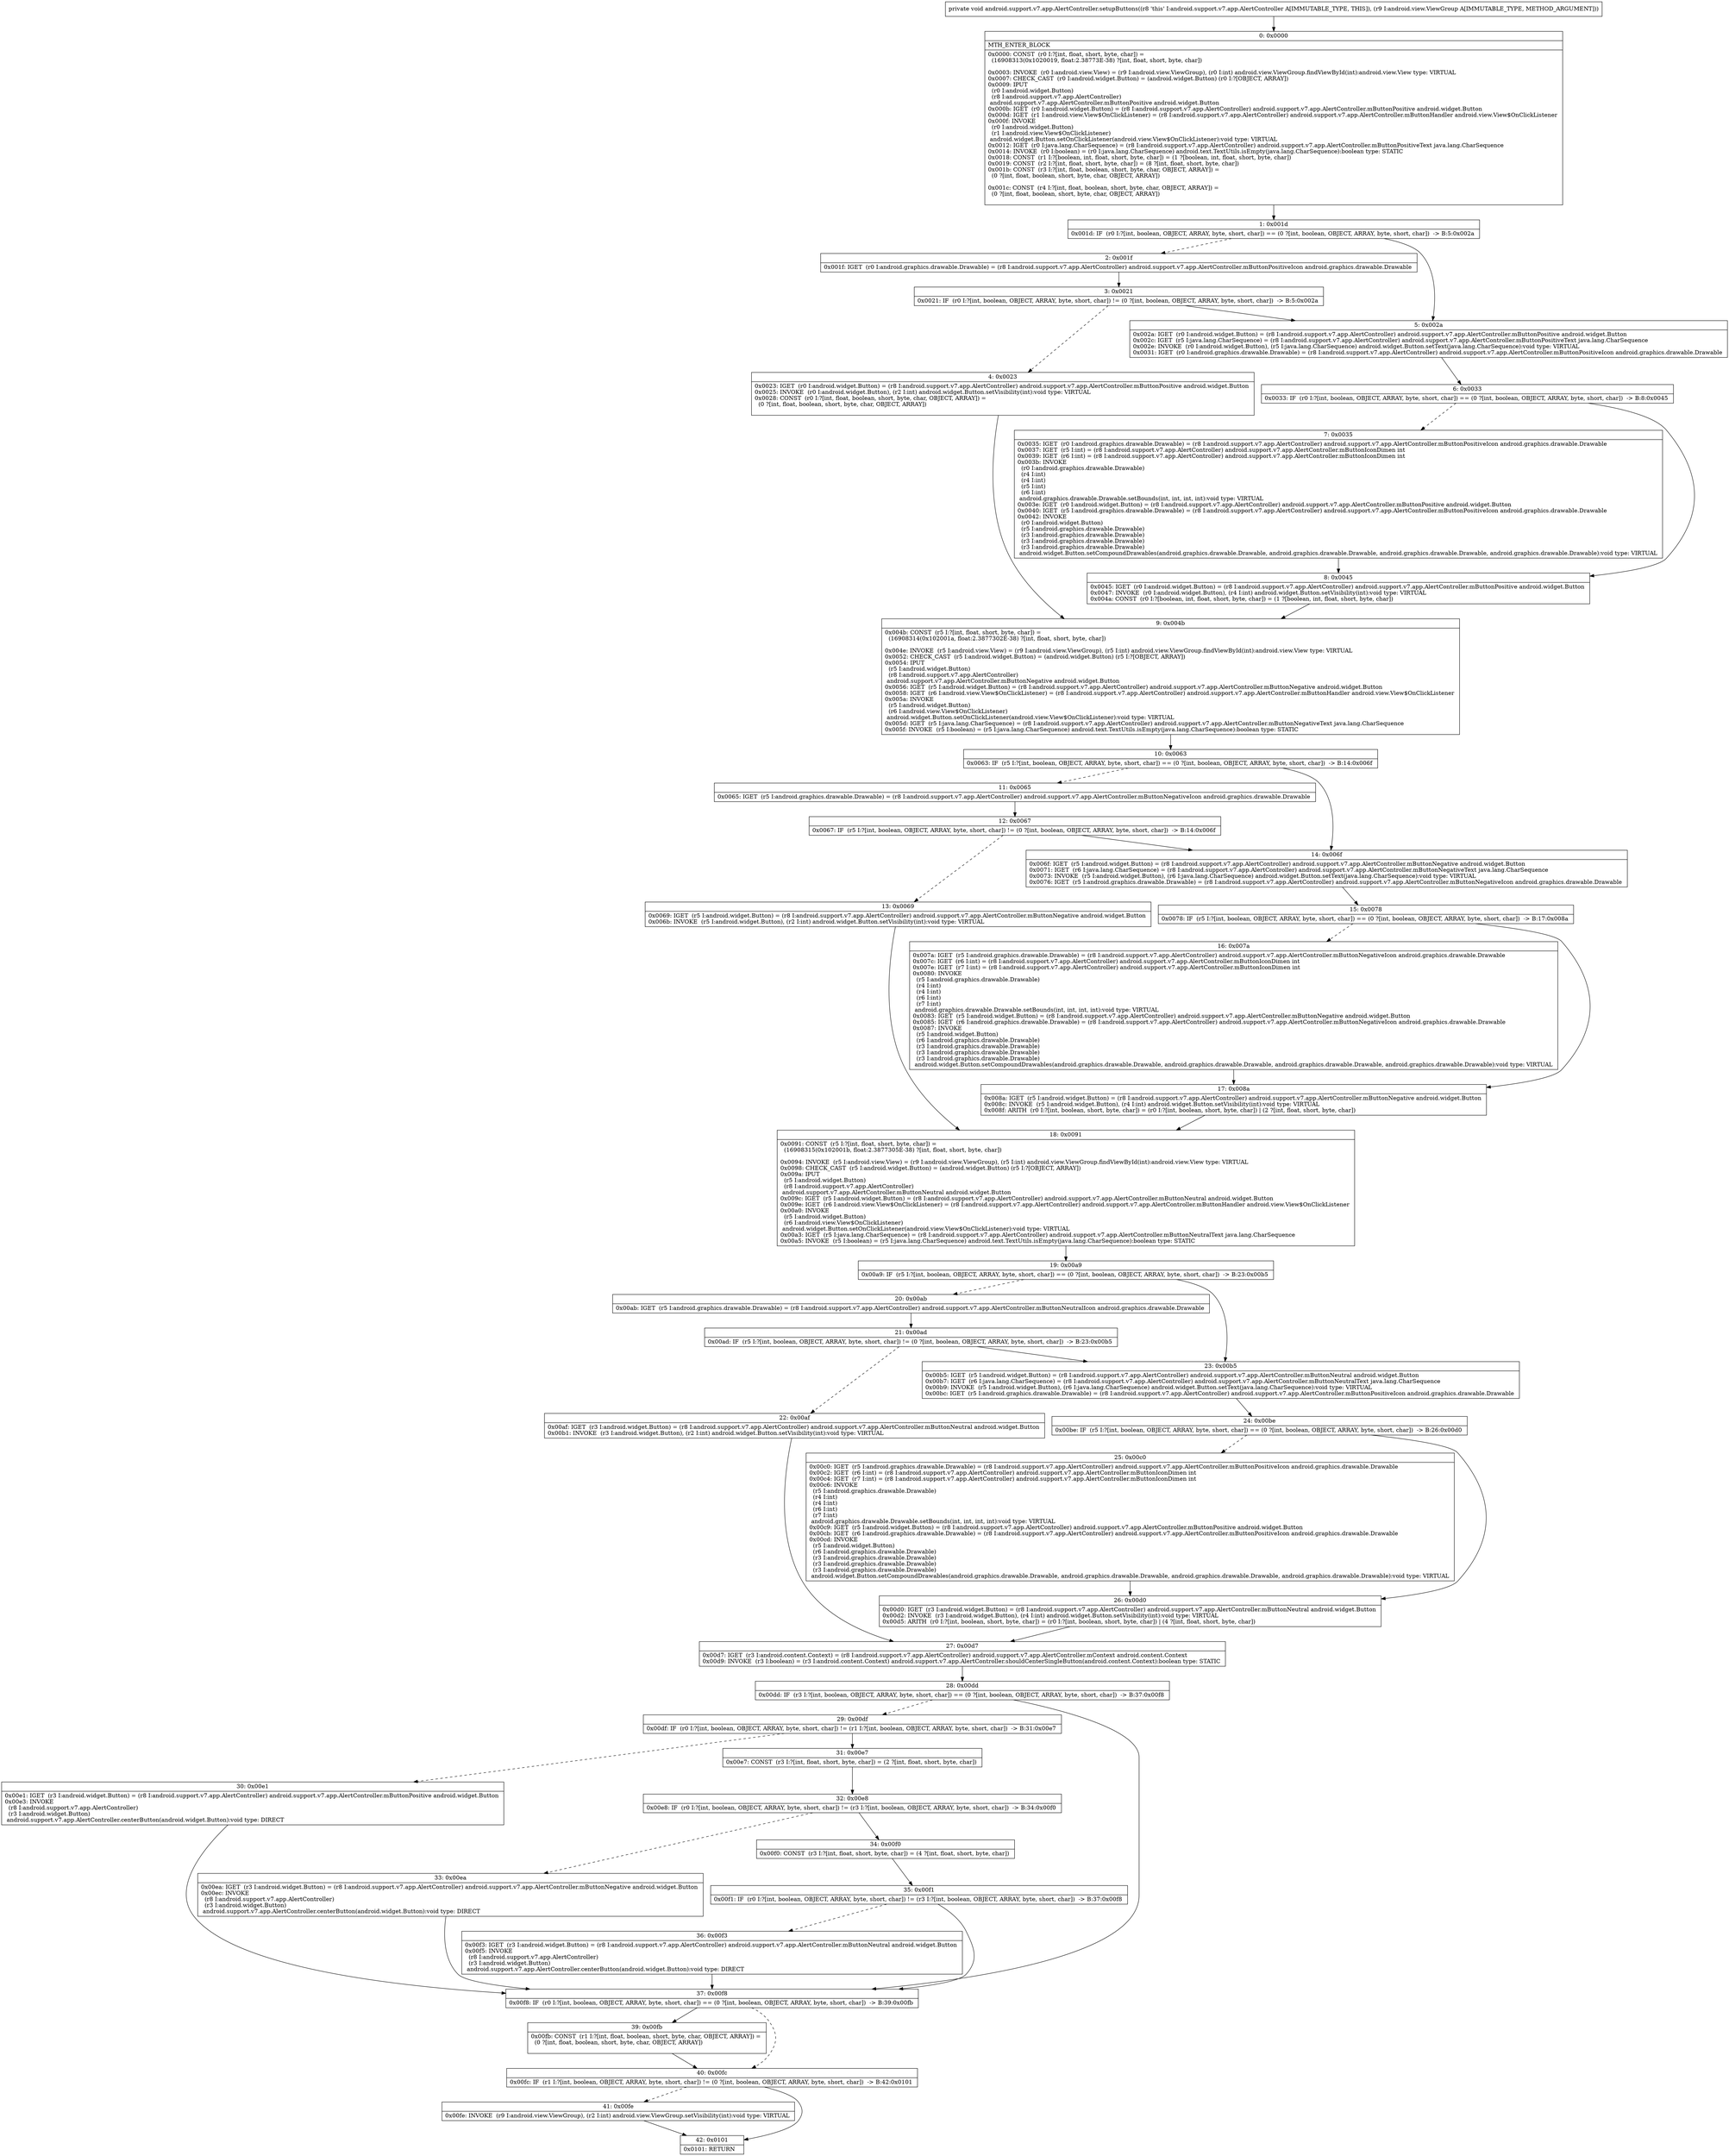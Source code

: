 digraph "CFG forandroid.support.v7.app.AlertController.setupButtons(Landroid\/view\/ViewGroup;)V" {
Node_0 [shape=record,label="{0\:\ 0x0000|MTH_ENTER_BLOCK\l|0x0000: CONST  (r0 I:?[int, float, short, byte, char]) = \l  (16908313(0x1020019, float:2.38773E\-38) ?[int, float, short, byte, char])\l \l0x0003: INVOKE  (r0 I:android.view.View) = (r9 I:android.view.ViewGroup), (r0 I:int) android.view.ViewGroup.findViewById(int):android.view.View type: VIRTUAL \l0x0007: CHECK_CAST  (r0 I:android.widget.Button) = (android.widget.Button) (r0 I:?[OBJECT, ARRAY]) \l0x0009: IPUT  \l  (r0 I:android.widget.Button)\l  (r8 I:android.support.v7.app.AlertController)\l android.support.v7.app.AlertController.mButtonPositive android.widget.Button \l0x000b: IGET  (r0 I:android.widget.Button) = (r8 I:android.support.v7.app.AlertController) android.support.v7.app.AlertController.mButtonPositive android.widget.Button \l0x000d: IGET  (r1 I:android.view.View$OnClickListener) = (r8 I:android.support.v7.app.AlertController) android.support.v7.app.AlertController.mButtonHandler android.view.View$OnClickListener \l0x000f: INVOKE  \l  (r0 I:android.widget.Button)\l  (r1 I:android.view.View$OnClickListener)\l android.widget.Button.setOnClickListener(android.view.View$OnClickListener):void type: VIRTUAL \l0x0012: IGET  (r0 I:java.lang.CharSequence) = (r8 I:android.support.v7.app.AlertController) android.support.v7.app.AlertController.mButtonPositiveText java.lang.CharSequence \l0x0014: INVOKE  (r0 I:boolean) = (r0 I:java.lang.CharSequence) android.text.TextUtils.isEmpty(java.lang.CharSequence):boolean type: STATIC \l0x0018: CONST  (r1 I:?[boolean, int, float, short, byte, char]) = (1 ?[boolean, int, float, short, byte, char]) \l0x0019: CONST  (r2 I:?[int, float, short, byte, char]) = (8 ?[int, float, short, byte, char]) \l0x001b: CONST  (r3 I:?[int, float, boolean, short, byte, char, OBJECT, ARRAY]) = \l  (0 ?[int, float, boolean, short, byte, char, OBJECT, ARRAY])\l \l0x001c: CONST  (r4 I:?[int, float, boolean, short, byte, char, OBJECT, ARRAY]) = \l  (0 ?[int, float, boolean, short, byte, char, OBJECT, ARRAY])\l \l}"];
Node_1 [shape=record,label="{1\:\ 0x001d|0x001d: IF  (r0 I:?[int, boolean, OBJECT, ARRAY, byte, short, char]) == (0 ?[int, boolean, OBJECT, ARRAY, byte, short, char])  \-\> B:5:0x002a \l}"];
Node_2 [shape=record,label="{2\:\ 0x001f|0x001f: IGET  (r0 I:android.graphics.drawable.Drawable) = (r8 I:android.support.v7.app.AlertController) android.support.v7.app.AlertController.mButtonPositiveIcon android.graphics.drawable.Drawable \l}"];
Node_3 [shape=record,label="{3\:\ 0x0021|0x0021: IF  (r0 I:?[int, boolean, OBJECT, ARRAY, byte, short, char]) != (0 ?[int, boolean, OBJECT, ARRAY, byte, short, char])  \-\> B:5:0x002a \l}"];
Node_4 [shape=record,label="{4\:\ 0x0023|0x0023: IGET  (r0 I:android.widget.Button) = (r8 I:android.support.v7.app.AlertController) android.support.v7.app.AlertController.mButtonPositive android.widget.Button \l0x0025: INVOKE  (r0 I:android.widget.Button), (r2 I:int) android.widget.Button.setVisibility(int):void type: VIRTUAL \l0x0028: CONST  (r0 I:?[int, float, boolean, short, byte, char, OBJECT, ARRAY]) = \l  (0 ?[int, float, boolean, short, byte, char, OBJECT, ARRAY])\l \l}"];
Node_5 [shape=record,label="{5\:\ 0x002a|0x002a: IGET  (r0 I:android.widget.Button) = (r8 I:android.support.v7.app.AlertController) android.support.v7.app.AlertController.mButtonPositive android.widget.Button \l0x002c: IGET  (r5 I:java.lang.CharSequence) = (r8 I:android.support.v7.app.AlertController) android.support.v7.app.AlertController.mButtonPositiveText java.lang.CharSequence \l0x002e: INVOKE  (r0 I:android.widget.Button), (r5 I:java.lang.CharSequence) android.widget.Button.setText(java.lang.CharSequence):void type: VIRTUAL \l0x0031: IGET  (r0 I:android.graphics.drawable.Drawable) = (r8 I:android.support.v7.app.AlertController) android.support.v7.app.AlertController.mButtonPositiveIcon android.graphics.drawable.Drawable \l}"];
Node_6 [shape=record,label="{6\:\ 0x0033|0x0033: IF  (r0 I:?[int, boolean, OBJECT, ARRAY, byte, short, char]) == (0 ?[int, boolean, OBJECT, ARRAY, byte, short, char])  \-\> B:8:0x0045 \l}"];
Node_7 [shape=record,label="{7\:\ 0x0035|0x0035: IGET  (r0 I:android.graphics.drawable.Drawable) = (r8 I:android.support.v7.app.AlertController) android.support.v7.app.AlertController.mButtonPositiveIcon android.graphics.drawable.Drawable \l0x0037: IGET  (r5 I:int) = (r8 I:android.support.v7.app.AlertController) android.support.v7.app.AlertController.mButtonIconDimen int \l0x0039: IGET  (r6 I:int) = (r8 I:android.support.v7.app.AlertController) android.support.v7.app.AlertController.mButtonIconDimen int \l0x003b: INVOKE  \l  (r0 I:android.graphics.drawable.Drawable)\l  (r4 I:int)\l  (r4 I:int)\l  (r5 I:int)\l  (r6 I:int)\l android.graphics.drawable.Drawable.setBounds(int, int, int, int):void type: VIRTUAL \l0x003e: IGET  (r0 I:android.widget.Button) = (r8 I:android.support.v7.app.AlertController) android.support.v7.app.AlertController.mButtonPositive android.widget.Button \l0x0040: IGET  (r5 I:android.graphics.drawable.Drawable) = (r8 I:android.support.v7.app.AlertController) android.support.v7.app.AlertController.mButtonPositiveIcon android.graphics.drawable.Drawable \l0x0042: INVOKE  \l  (r0 I:android.widget.Button)\l  (r5 I:android.graphics.drawable.Drawable)\l  (r3 I:android.graphics.drawable.Drawable)\l  (r3 I:android.graphics.drawable.Drawable)\l  (r3 I:android.graphics.drawable.Drawable)\l android.widget.Button.setCompoundDrawables(android.graphics.drawable.Drawable, android.graphics.drawable.Drawable, android.graphics.drawable.Drawable, android.graphics.drawable.Drawable):void type: VIRTUAL \l}"];
Node_8 [shape=record,label="{8\:\ 0x0045|0x0045: IGET  (r0 I:android.widget.Button) = (r8 I:android.support.v7.app.AlertController) android.support.v7.app.AlertController.mButtonPositive android.widget.Button \l0x0047: INVOKE  (r0 I:android.widget.Button), (r4 I:int) android.widget.Button.setVisibility(int):void type: VIRTUAL \l0x004a: CONST  (r0 I:?[boolean, int, float, short, byte, char]) = (1 ?[boolean, int, float, short, byte, char]) \l}"];
Node_9 [shape=record,label="{9\:\ 0x004b|0x004b: CONST  (r5 I:?[int, float, short, byte, char]) = \l  (16908314(0x102001a, float:2.3877302E\-38) ?[int, float, short, byte, char])\l \l0x004e: INVOKE  (r5 I:android.view.View) = (r9 I:android.view.ViewGroup), (r5 I:int) android.view.ViewGroup.findViewById(int):android.view.View type: VIRTUAL \l0x0052: CHECK_CAST  (r5 I:android.widget.Button) = (android.widget.Button) (r5 I:?[OBJECT, ARRAY]) \l0x0054: IPUT  \l  (r5 I:android.widget.Button)\l  (r8 I:android.support.v7.app.AlertController)\l android.support.v7.app.AlertController.mButtonNegative android.widget.Button \l0x0056: IGET  (r5 I:android.widget.Button) = (r8 I:android.support.v7.app.AlertController) android.support.v7.app.AlertController.mButtonNegative android.widget.Button \l0x0058: IGET  (r6 I:android.view.View$OnClickListener) = (r8 I:android.support.v7.app.AlertController) android.support.v7.app.AlertController.mButtonHandler android.view.View$OnClickListener \l0x005a: INVOKE  \l  (r5 I:android.widget.Button)\l  (r6 I:android.view.View$OnClickListener)\l android.widget.Button.setOnClickListener(android.view.View$OnClickListener):void type: VIRTUAL \l0x005d: IGET  (r5 I:java.lang.CharSequence) = (r8 I:android.support.v7.app.AlertController) android.support.v7.app.AlertController.mButtonNegativeText java.lang.CharSequence \l0x005f: INVOKE  (r5 I:boolean) = (r5 I:java.lang.CharSequence) android.text.TextUtils.isEmpty(java.lang.CharSequence):boolean type: STATIC \l}"];
Node_10 [shape=record,label="{10\:\ 0x0063|0x0063: IF  (r5 I:?[int, boolean, OBJECT, ARRAY, byte, short, char]) == (0 ?[int, boolean, OBJECT, ARRAY, byte, short, char])  \-\> B:14:0x006f \l}"];
Node_11 [shape=record,label="{11\:\ 0x0065|0x0065: IGET  (r5 I:android.graphics.drawable.Drawable) = (r8 I:android.support.v7.app.AlertController) android.support.v7.app.AlertController.mButtonNegativeIcon android.graphics.drawable.Drawable \l}"];
Node_12 [shape=record,label="{12\:\ 0x0067|0x0067: IF  (r5 I:?[int, boolean, OBJECT, ARRAY, byte, short, char]) != (0 ?[int, boolean, OBJECT, ARRAY, byte, short, char])  \-\> B:14:0x006f \l}"];
Node_13 [shape=record,label="{13\:\ 0x0069|0x0069: IGET  (r5 I:android.widget.Button) = (r8 I:android.support.v7.app.AlertController) android.support.v7.app.AlertController.mButtonNegative android.widget.Button \l0x006b: INVOKE  (r5 I:android.widget.Button), (r2 I:int) android.widget.Button.setVisibility(int):void type: VIRTUAL \l}"];
Node_14 [shape=record,label="{14\:\ 0x006f|0x006f: IGET  (r5 I:android.widget.Button) = (r8 I:android.support.v7.app.AlertController) android.support.v7.app.AlertController.mButtonNegative android.widget.Button \l0x0071: IGET  (r6 I:java.lang.CharSequence) = (r8 I:android.support.v7.app.AlertController) android.support.v7.app.AlertController.mButtonNegativeText java.lang.CharSequence \l0x0073: INVOKE  (r5 I:android.widget.Button), (r6 I:java.lang.CharSequence) android.widget.Button.setText(java.lang.CharSequence):void type: VIRTUAL \l0x0076: IGET  (r5 I:android.graphics.drawable.Drawable) = (r8 I:android.support.v7.app.AlertController) android.support.v7.app.AlertController.mButtonNegativeIcon android.graphics.drawable.Drawable \l}"];
Node_15 [shape=record,label="{15\:\ 0x0078|0x0078: IF  (r5 I:?[int, boolean, OBJECT, ARRAY, byte, short, char]) == (0 ?[int, boolean, OBJECT, ARRAY, byte, short, char])  \-\> B:17:0x008a \l}"];
Node_16 [shape=record,label="{16\:\ 0x007a|0x007a: IGET  (r5 I:android.graphics.drawable.Drawable) = (r8 I:android.support.v7.app.AlertController) android.support.v7.app.AlertController.mButtonNegativeIcon android.graphics.drawable.Drawable \l0x007c: IGET  (r6 I:int) = (r8 I:android.support.v7.app.AlertController) android.support.v7.app.AlertController.mButtonIconDimen int \l0x007e: IGET  (r7 I:int) = (r8 I:android.support.v7.app.AlertController) android.support.v7.app.AlertController.mButtonIconDimen int \l0x0080: INVOKE  \l  (r5 I:android.graphics.drawable.Drawable)\l  (r4 I:int)\l  (r4 I:int)\l  (r6 I:int)\l  (r7 I:int)\l android.graphics.drawable.Drawable.setBounds(int, int, int, int):void type: VIRTUAL \l0x0083: IGET  (r5 I:android.widget.Button) = (r8 I:android.support.v7.app.AlertController) android.support.v7.app.AlertController.mButtonNegative android.widget.Button \l0x0085: IGET  (r6 I:android.graphics.drawable.Drawable) = (r8 I:android.support.v7.app.AlertController) android.support.v7.app.AlertController.mButtonNegativeIcon android.graphics.drawable.Drawable \l0x0087: INVOKE  \l  (r5 I:android.widget.Button)\l  (r6 I:android.graphics.drawable.Drawable)\l  (r3 I:android.graphics.drawable.Drawable)\l  (r3 I:android.graphics.drawable.Drawable)\l  (r3 I:android.graphics.drawable.Drawable)\l android.widget.Button.setCompoundDrawables(android.graphics.drawable.Drawable, android.graphics.drawable.Drawable, android.graphics.drawable.Drawable, android.graphics.drawable.Drawable):void type: VIRTUAL \l}"];
Node_17 [shape=record,label="{17\:\ 0x008a|0x008a: IGET  (r5 I:android.widget.Button) = (r8 I:android.support.v7.app.AlertController) android.support.v7.app.AlertController.mButtonNegative android.widget.Button \l0x008c: INVOKE  (r5 I:android.widget.Button), (r4 I:int) android.widget.Button.setVisibility(int):void type: VIRTUAL \l0x008f: ARITH  (r0 I:?[int, boolean, short, byte, char]) = (r0 I:?[int, boolean, short, byte, char]) \| (2 ?[int, float, short, byte, char]) \l}"];
Node_18 [shape=record,label="{18\:\ 0x0091|0x0091: CONST  (r5 I:?[int, float, short, byte, char]) = \l  (16908315(0x102001b, float:2.3877305E\-38) ?[int, float, short, byte, char])\l \l0x0094: INVOKE  (r5 I:android.view.View) = (r9 I:android.view.ViewGroup), (r5 I:int) android.view.ViewGroup.findViewById(int):android.view.View type: VIRTUAL \l0x0098: CHECK_CAST  (r5 I:android.widget.Button) = (android.widget.Button) (r5 I:?[OBJECT, ARRAY]) \l0x009a: IPUT  \l  (r5 I:android.widget.Button)\l  (r8 I:android.support.v7.app.AlertController)\l android.support.v7.app.AlertController.mButtonNeutral android.widget.Button \l0x009c: IGET  (r5 I:android.widget.Button) = (r8 I:android.support.v7.app.AlertController) android.support.v7.app.AlertController.mButtonNeutral android.widget.Button \l0x009e: IGET  (r6 I:android.view.View$OnClickListener) = (r8 I:android.support.v7.app.AlertController) android.support.v7.app.AlertController.mButtonHandler android.view.View$OnClickListener \l0x00a0: INVOKE  \l  (r5 I:android.widget.Button)\l  (r6 I:android.view.View$OnClickListener)\l android.widget.Button.setOnClickListener(android.view.View$OnClickListener):void type: VIRTUAL \l0x00a3: IGET  (r5 I:java.lang.CharSequence) = (r8 I:android.support.v7.app.AlertController) android.support.v7.app.AlertController.mButtonNeutralText java.lang.CharSequence \l0x00a5: INVOKE  (r5 I:boolean) = (r5 I:java.lang.CharSequence) android.text.TextUtils.isEmpty(java.lang.CharSequence):boolean type: STATIC \l}"];
Node_19 [shape=record,label="{19\:\ 0x00a9|0x00a9: IF  (r5 I:?[int, boolean, OBJECT, ARRAY, byte, short, char]) == (0 ?[int, boolean, OBJECT, ARRAY, byte, short, char])  \-\> B:23:0x00b5 \l}"];
Node_20 [shape=record,label="{20\:\ 0x00ab|0x00ab: IGET  (r5 I:android.graphics.drawable.Drawable) = (r8 I:android.support.v7.app.AlertController) android.support.v7.app.AlertController.mButtonNeutralIcon android.graphics.drawable.Drawable \l}"];
Node_21 [shape=record,label="{21\:\ 0x00ad|0x00ad: IF  (r5 I:?[int, boolean, OBJECT, ARRAY, byte, short, char]) != (0 ?[int, boolean, OBJECT, ARRAY, byte, short, char])  \-\> B:23:0x00b5 \l}"];
Node_22 [shape=record,label="{22\:\ 0x00af|0x00af: IGET  (r3 I:android.widget.Button) = (r8 I:android.support.v7.app.AlertController) android.support.v7.app.AlertController.mButtonNeutral android.widget.Button \l0x00b1: INVOKE  (r3 I:android.widget.Button), (r2 I:int) android.widget.Button.setVisibility(int):void type: VIRTUAL \l}"];
Node_23 [shape=record,label="{23\:\ 0x00b5|0x00b5: IGET  (r5 I:android.widget.Button) = (r8 I:android.support.v7.app.AlertController) android.support.v7.app.AlertController.mButtonNeutral android.widget.Button \l0x00b7: IGET  (r6 I:java.lang.CharSequence) = (r8 I:android.support.v7.app.AlertController) android.support.v7.app.AlertController.mButtonNeutralText java.lang.CharSequence \l0x00b9: INVOKE  (r5 I:android.widget.Button), (r6 I:java.lang.CharSequence) android.widget.Button.setText(java.lang.CharSequence):void type: VIRTUAL \l0x00bc: IGET  (r5 I:android.graphics.drawable.Drawable) = (r8 I:android.support.v7.app.AlertController) android.support.v7.app.AlertController.mButtonPositiveIcon android.graphics.drawable.Drawable \l}"];
Node_24 [shape=record,label="{24\:\ 0x00be|0x00be: IF  (r5 I:?[int, boolean, OBJECT, ARRAY, byte, short, char]) == (0 ?[int, boolean, OBJECT, ARRAY, byte, short, char])  \-\> B:26:0x00d0 \l}"];
Node_25 [shape=record,label="{25\:\ 0x00c0|0x00c0: IGET  (r5 I:android.graphics.drawable.Drawable) = (r8 I:android.support.v7.app.AlertController) android.support.v7.app.AlertController.mButtonPositiveIcon android.graphics.drawable.Drawable \l0x00c2: IGET  (r6 I:int) = (r8 I:android.support.v7.app.AlertController) android.support.v7.app.AlertController.mButtonIconDimen int \l0x00c4: IGET  (r7 I:int) = (r8 I:android.support.v7.app.AlertController) android.support.v7.app.AlertController.mButtonIconDimen int \l0x00c6: INVOKE  \l  (r5 I:android.graphics.drawable.Drawable)\l  (r4 I:int)\l  (r4 I:int)\l  (r6 I:int)\l  (r7 I:int)\l android.graphics.drawable.Drawable.setBounds(int, int, int, int):void type: VIRTUAL \l0x00c9: IGET  (r5 I:android.widget.Button) = (r8 I:android.support.v7.app.AlertController) android.support.v7.app.AlertController.mButtonPositive android.widget.Button \l0x00cb: IGET  (r6 I:android.graphics.drawable.Drawable) = (r8 I:android.support.v7.app.AlertController) android.support.v7.app.AlertController.mButtonPositiveIcon android.graphics.drawable.Drawable \l0x00cd: INVOKE  \l  (r5 I:android.widget.Button)\l  (r6 I:android.graphics.drawable.Drawable)\l  (r3 I:android.graphics.drawable.Drawable)\l  (r3 I:android.graphics.drawable.Drawable)\l  (r3 I:android.graphics.drawable.Drawable)\l android.widget.Button.setCompoundDrawables(android.graphics.drawable.Drawable, android.graphics.drawable.Drawable, android.graphics.drawable.Drawable, android.graphics.drawable.Drawable):void type: VIRTUAL \l}"];
Node_26 [shape=record,label="{26\:\ 0x00d0|0x00d0: IGET  (r3 I:android.widget.Button) = (r8 I:android.support.v7.app.AlertController) android.support.v7.app.AlertController.mButtonNeutral android.widget.Button \l0x00d2: INVOKE  (r3 I:android.widget.Button), (r4 I:int) android.widget.Button.setVisibility(int):void type: VIRTUAL \l0x00d5: ARITH  (r0 I:?[int, boolean, short, byte, char]) = (r0 I:?[int, boolean, short, byte, char]) \| (4 ?[int, float, short, byte, char]) \l}"];
Node_27 [shape=record,label="{27\:\ 0x00d7|0x00d7: IGET  (r3 I:android.content.Context) = (r8 I:android.support.v7.app.AlertController) android.support.v7.app.AlertController.mContext android.content.Context \l0x00d9: INVOKE  (r3 I:boolean) = (r3 I:android.content.Context) android.support.v7.app.AlertController.shouldCenterSingleButton(android.content.Context):boolean type: STATIC \l}"];
Node_28 [shape=record,label="{28\:\ 0x00dd|0x00dd: IF  (r3 I:?[int, boolean, OBJECT, ARRAY, byte, short, char]) == (0 ?[int, boolean, OBJECT, ARRAY, byte, short, char])  \-\> B:37:0x00f8 \l}"];
Node_29 [shape=record,label="{29\:\ 0x00df|0x00df: IF  (r0 I:?[int, boolean, OBJECT, ARRAY, byte, short, char]) != (r1 I:?[int, boolean, OBJECT, ARRAY, byte, short, char])  \-\> B:31:0x00e7 \l}"];
Node_30 [shape=record,label="{30\:\ 0x00e1|0x00e1: IGET  (r3 I:android.widget.Button) = (r8 I:android.support.v7.app.AlertController) android.support.v7.app.AlertController.mButtonPositive android.widget.Button \l0x00e3: INVOKE  \l  (r8 I:android.support.v7.app.AlertController)\l  (r3 I:android.widget.Button)\l android.support.v7.app.AlertController.centerButton(android.widget.Button):void type: DIRECT \l}"];
Node_31 [shape=record,label="{31\:\ 0x00e7|0x00e7: CONST  (r3 I:?[int, float, short, byte, char]) = (2 ?[int, float, short, byte, char]) \l}"];
Node_32 [shape=record,label="{32\:\ 0x00e8|0x00e8: IF  (r0 I:?[int, boolean, OBJECT, ARRAY, byte, short, char]) != (r3 I:?[int, boolean, OBJECT, ARRAY, byte, short, char])  \-\> B:34:0x00f0 \l}"];
Node_33 [shape=record,label="{33\:\ 0x00ea|0x00ea: IGET  (r3 I:android.widget.Button) = (r8 I:android.support.v7.app.AlertController) android.support.v7.app.AlertController.mButtonNegative android.widget.Button \l0x00ec: INVOKE  \l  (r8 I:android.support.v7.app.AlertController)\l  (r3 I:android.widget.Button)\l android.support.v7.app.AlertController.centerButton(android.widget.Button):void type: DIRECT \l}"];
Node_34 [shape=record,label="{34\:\ 0x00f0|0x00f0: CONST  (r3 I:?[int, float, short, byte, char]) = (4 ?[int, float, short, byte, char]) \l}"];
Node_35 [shape=record,label="{35\:\ 0x00f1|0x00f1: IF  (r0 I:?[int, boolean, OBJECT, ARRAY, byte, short, char]) != (r3 I:?[int, boolean, OBJECT, ARRAY, byte, short, char])  \-\> B:37:0x00f8 \l}"];
Node_36 [shape=record,label="{36\:\ 0x00f3|0x00f3: IGET  (r3 I:android.widget.Button) = (r8 I:android.support.v7.app.AlertController) android.support.v7.app.AlertController.mButtonNeutral android.widget.Button \l0x00f5: INVOKE  \l  (r8 I:android.support.v7.app.AlertController)\l  (r3 I:android.widget.Button)\l android.support.v7.app.AlertController.centerButton(android.widget.Button):void type: DIRECT \l}"];
Node_37 [shape=record,label="{37\:\ 0x00f8|0x00f8: IF  (r0 I:?[int, boolean, OBJECT, ARRAY, byte, short, char]) == (0 ?[int, boolean, OBJECT, ARRAY, byte, short, char])  \-\> B:39:0x00fb \l}"];
Node_39 [shape=record,label="{39\:\ 0x00fb|0x00fb: CONST  (r1 I:?[int, float, boolean, short, byte, char, OBJECT, ARRAY]) = \l  (0 ?[int, float, boolean, short, byte, char, OBJECT, ARRAY])\l \l}"];
Node_40 [shape=record,label="{40\:\ 0x00fc|0x00fc: IF  (r1 I:?[int, boolean, OBJECT, ARRAY, byte, short, char]) != (0 ?[int, boolean, OBJECT, ARRAY, byte, short, char])  \-\> B:42:0x0101 \l}"];
Node_41 [shape=record,label="{41\:\ 0x00fe|0x00fe: INVOKE  (r9 I:android.view.ViewGroup), (r2 I:int) android.view.ViewGroup.setVisibility(int):void type: VIRTUAL \l}"];
Node_42 [shape=record,label="{42\:\ 0x0101|0x0101: RETURN   \l}"];
MethodNode[shape=record,label="{private void android.support.v7.app.AlertController.setupButtons((r8 'this' I:android.support.v7.app.AlertController A[IMMUTABLE_TYPE, THIS]), (r9 I:android.view.ViewGroup A[IMMUTABLE_TYPE, METHOD_ARGUMENT])) }"];
MethodNode -> Node_0;
Node_0 -> Node_1;
Node_1 -> Node_2[style=dashed];
Node_1 -> Node_5;
Node_2 -> Node_3;
Node_3 -> Node_4[style=dashed];
Node_3 -> Node_5;
Node_4 -> Node_9;
Node_5 -> Node_6;
Node_6 -> Node_7[style=dashed];
Node_6 -> Node_8;
Node_7 -> Node_8;
Node_8 -> Node_9;
Node_9 -> Node_10;
Node_10 -> Node_11[style=dashed];
Node_10 -> Node_14;
Node_11 -> Node_12;
Node_12 -> Node_13[style=dashed];
Node_12 -> Node_14;
Node_13 -> Node_18;
Node_14 -> Node_15;
Node_15 -> Node_16[style=dashed];
Node_15 -> Node_17;
Node_16 -> Node_17;
Node_17 -> Node_18;
Node_18 -> Node_19;
Node_19 -> Node_20[style=dashed];
Node_19 -> Node_23;
Node_20 -> Node_21;
Node_21 -> Node_22[style=dashed];
Node_21 -> Node_23;
Node_22 -> Node_27;
Node_23 -> Node_24;
Node_24 -> Node_25[style=dashed];
Node_24 -> Node_26;
Node_25 -> Node_26;
Node_26 -> Node_27;
Node_27 -> Node_28;
Node_28 -> Node_29[style=dashed];
Node_28 -> Node_37;
Node_29 -> Node_30[style=dashed];
Node_29 -> Node_31;
Node_30 -> Node_37;
Node_31 -> Node_32;
Node_32 -> Node_33[style=dashed];
Node_32 -> Node_34;
Node_33 -> Node_37;
Node_34 -> Node_35;
Node_35 -> Node_36[style=dashed];
Node_35 -> Node_37;
Node_36 -> Node_37;
Node_37 -> Node_39;
Node_37 -> Node_40[style=dashed];
Node_39 -> Node_40;
Node_40 -> Node_41[style=dashed];
Node_40 -> Node_42;
Node_41 -> Node_42;
}

